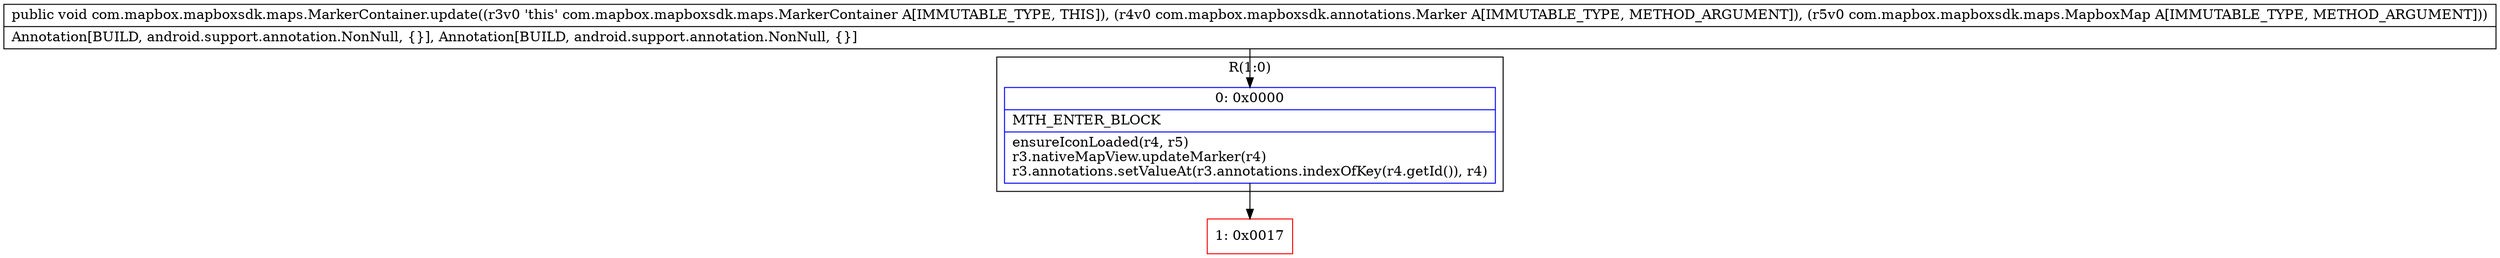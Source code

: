 digraph "CFG forcom.mapbox.mapboxsdk.maps.MarkerContainer.update(Lcom\/mapbox\/mapboxsdk\/annotations\/Marker;Lcom\/mapbox\/mapboxsdk\/maps\/MapboxMap;)V" {
subgraph cluster_Region_883571788 {
label = "R(1:0)";
node [shape=record,color=blue];
Node_0 [shape=record,label="{0\:\ 0x0000|MTH_ENTER_BLOCK\l|ensureIconLoaded(r4, r5)\lr3.nativeMapView.updateMarker(r4)\lr3.annotations.setValueAt(r3.annotations.indexOfKey(r4.getId()), r4)\l}"];
}
Node_1 [shape=record,color=red,label="{1\:\ 0x0017}"];
MethodNode[shape=record,label="{public void com.mapbox.mapboxsdk.maps.MarkerContainer.update((r3v0 'this' com.mapbox.mapboxsdk.maps.MarkerContainer A[IMMUTABLE_TYPE, THIS]), (r4v0 com.mapbox.mapboxsdk.annotations.Marker A[IMMUTABLE_TYPE, METHOD_ARGUMENT]), (r5v0 com.mapbox.mapboxsdk.maps.MapboxMap A[IMMUTABLE_TYPE, METHOD_ARGUMENT]))  | Annotation[BUILD, android.support.annotation.NonNull, \{\}], Annotation[BUILD, android.support.annotation.NonNull, \{\}]\l}"];
MethodNode -> Node_0;
Node_0 -> Node_1;
}

